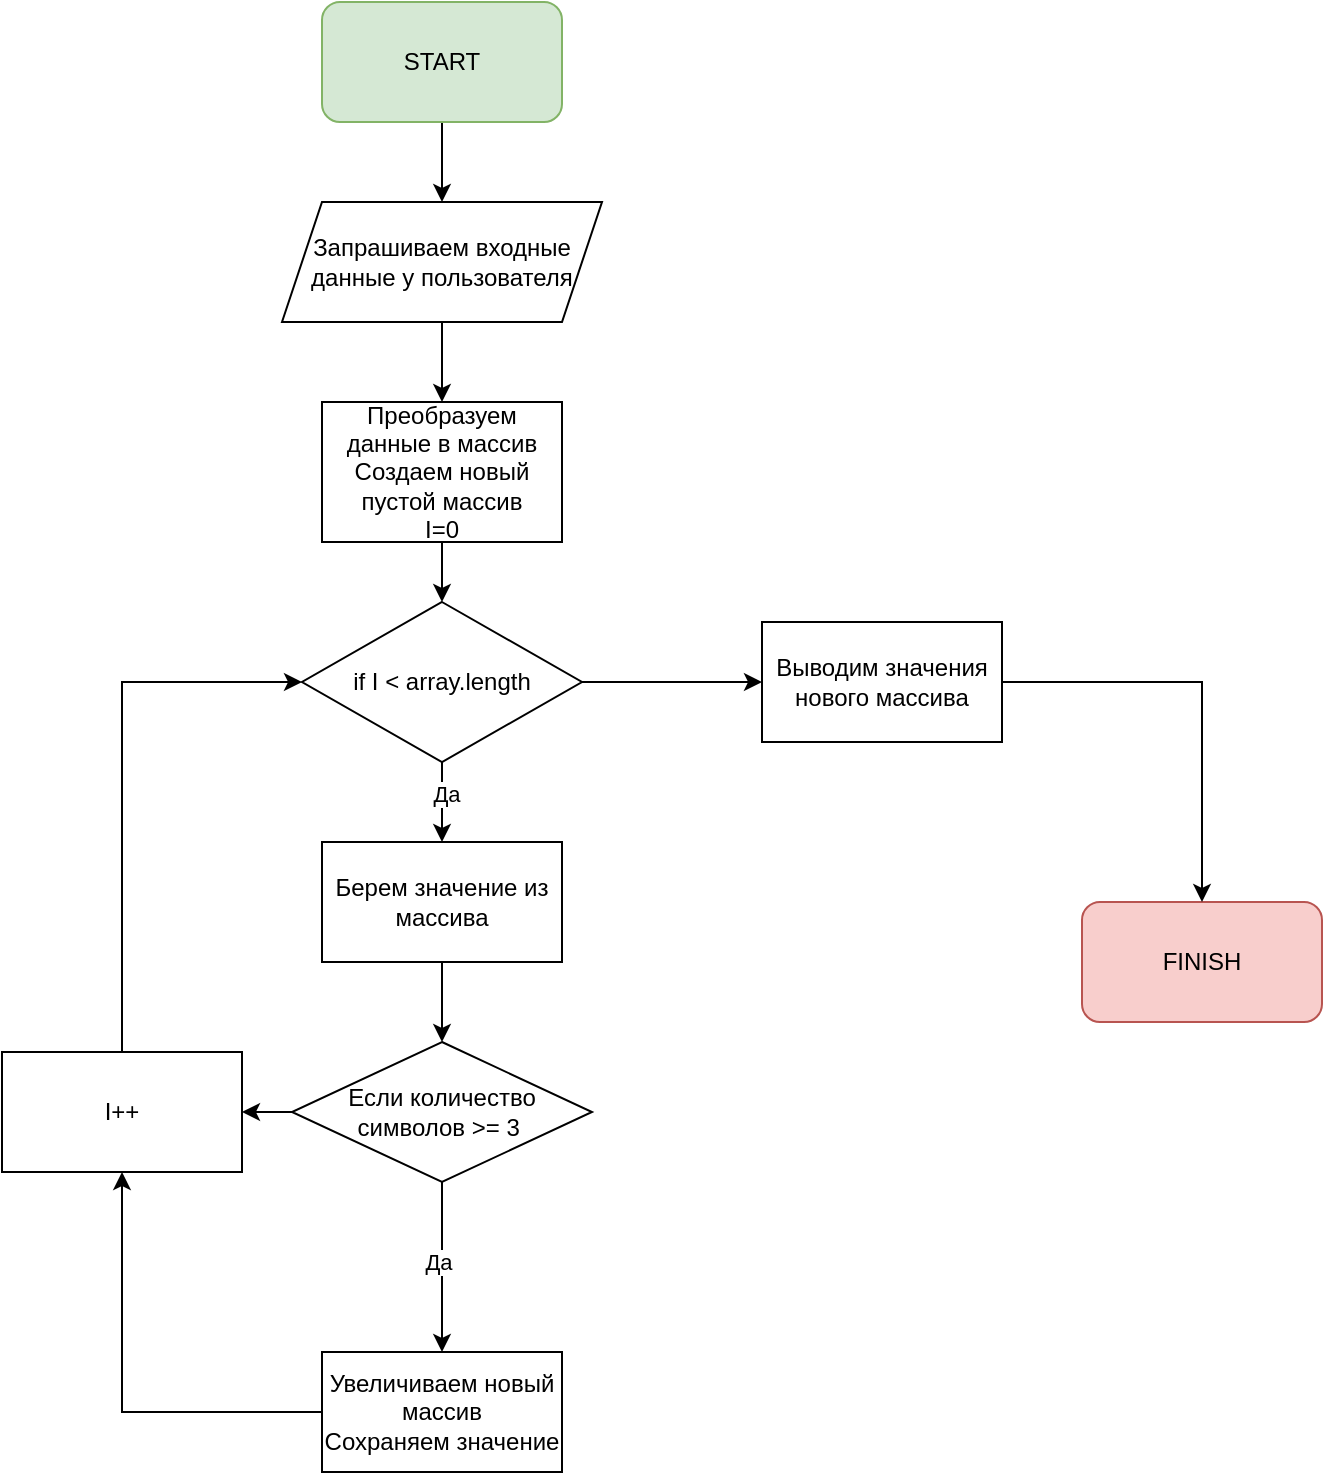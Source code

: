 <mxfile version="20.3.2" type="github">
  <diagram id="JC4m1XMrAAwa5jH7qGD0" name="Страница 1">
    <mxGraphModel dx="946" dy="645" grid="1" gridSize="10" guides="1" tooltips="1" connect="1" arrows="1" fold="1" page="1" pageScale="1" pageWidth="827" pageHeight="1169" math="0" shadow="0">
      <root>
        <mxCell id="0" />
        <mxCell id="1" parent="0" />
        <mxCell id="FwU6UB3aZ-FtTWnAnB2f-29" style="edgeStyle=orthogonalEdgeStyle;rounded=0;orthogonalLoop=1;jettySize=auto;html=1;exitX=0.5;exitY=1;exitDx=0;exitDy=0;entryX=0.5;entryY=0;entryDx=0;entryDy=0;" edge="1" parent="1" source="FwU6UB3aZ-FtTWnAnB2f-1" target="FwU6UB3aZ-FtTWnAnB2f-4">
          <mxGeometry relative="1" as="geometry" />
        </mxCell>
        <mxCell id="FwU6UB3aZ-FtTWnAnB2f-1" value="START" style="rounded=1;whiteSpace=wrap;html=1;fillColor=#d5e8d4;strokeColor=#82b366;" vertex="1" parent="1">
          <mxGeometry x="280" y="50" width="120" height="60" as="geometry" />
        </mxCell>
        <mxCell id="FwU6UB3aZ-FtTWnAnB2f-2" value="FINISH" style="rounded=1;whiteSpace=wrap;html=1;fillColor=#f8cecc;strokeColor=#b85450;" vertex="1" parent="1">
          <mxGeometry x="660" y="500" width="120" height="60" as="geometry" />
        </mxCell>
        <mxCell id="FwU6UB3aZ-FtTWnAnB2f-6" value="" style="edgeStyle=orthogonalEdgeStyle;rounded=0;orthogonalLoop=1;jettySize=auto;html=1;" edge="1" parent="1" source="FwU6UB3aZ-FtTWnAnB2f-4" target="FwU6UB3aZ-FtTWnAnB2f-5">
          <mxGeometry relative="1" as="geometry" />
        </mxCell>
        <mxCell id="FwU6UB3aZ-FtTWnAnB2f-4" value="Запрашиваем входные данные у пользователя" style="shape=parallelogram;perimeter=parallelogramPerimeter;whiteSpace=wrap;html=1;fixedSize=1;" vertex="1" parent="1">
          <mxGeometry x="260" y="150" width="160" height="60" as="geometry" />
        </mxCell>
        <mxCell id="FwU6UB3aZ-FtTWnAnB2f-19" value="" style="edgeStyle=orthogonalEdgeStyle;rounded=0;orthogonalLoop=1;jettySize=auto;html=1;" edge="1" parent="1" source="FwU6UB3aZ-FtTWnAnB2f-5" target="FwU6UB3aZ-FtTWnAnB2f-18">
          <mxGeometry relative="1" as="geometry" />
        </mxCell>
        <mxCell id="FwU6UB3aZ-FtTWnAnB2f-5" value="Преобразуем данные в массив&lt;br&gt;Создаем новый пустой массив&lt;br&gt;I=0" style="whiteSpace=wrap;html=1;" vertex="1" parent="1">
          <mxGeometry x="280" y="250" width="120" height="70" as="geometry" />
        </mxCell>
        <mxCell id="FwU6UB3aZ-FtTWnAnB2f-10" value="" style="edgeStyle=orthogonalEdgeStyle;rounded=0;orthogonalLoop=1;jettySize=auto;html=1;" edge="1" parent="1" source="FwU6UB3aZ-FtTWnAnB2f-7" target="FwU6UB3aZ-FtTWnAnB2f-9">
          <mxGeometry relative="1" as="geometry" />
        </mxCell>
        <mxCell id="FwU6UB3aZ-FtTWnAnB2f-7" value="Берем значение из массива" style="whiteSpace=wrap;html=1;" vertex="1" parent="1">
          <mxGeometry x="280" y="470" width="120" height="60" as="geometry" />
        </mxCell>
        <mxCell id="FwU6UB3aZ-FtTWnAnB2f-12" value="" style="edgeStyle=orthogonalEdgeStyle;rounded=0;orthogonalLoop=1;jettySize=auto;html=1;" edge="1" parent="1" source="FwU6UB3aZ-FtTWnAnB2f-9" target="FwU6UB3aZ-FtTWnAnB2f-11">
          <mxGeometry relative="1" as="geometry" />
        </mxCell>
        <mxCell id="FwU6UB3aZ-FtTWnAnB2f-13" value="Да" style="edgeLabel;html=1;align=center;verticalAlign=middle;resizable=0;points=[];" vertex="1" connectable="0" parent="FwU6UB3aZ-FtTWnAnB2f-12">
          <mxGeometry x="-0.059" y="-2" relative="1" as="geometry">
            <mxPoint as="offset" />
          </mxGeometry>
        </mxCell>
        <mxCell id="FwU6UB3aZ-FtTWnAnB2f-26" value="" style="edgeStyle=orthogonalEdgeStyle;rounded=0;orthogonalLoop=1;jettySize=auto;html=1;" edge="1" parent="1" source="FwU6UB3aZ-FtTWnAnB2f-9" target="FwU6UB3aZ-FtTWnAnB2f-25">
          <mxGeometry relative="1" as="geometry" />
        </mxCell>
        <mxCell id="FwU6UB3aZ-FtTWnAnB2f-9" value="Если количество символов &amp;gt;= 3&amp;nbsp;" style="rhombus;whiteSpace=wrap;html=1;" vertex="1" parent="1">
          <mxGeometry x="265" y="570" width="150" height="70" as="geometry" />
        </mxCell>
        <mxCell id="FwU6UB3aZ-FtTWnAnB2f-27" style="edgeStyle=orthogonalEdgeStyle;rounded=0;orthogonalLoop=1;jettySize=auto;html=1;entryX=0.5;entryY=1;entryDx=0;entryDy=0;" edge="1" parent="1" source="FwU6UB3aZ-FtTWnAnB2f-11" target="FwU6UB3aZ-FtTWnAnB2f-25">
          <mxGeometry relative="1" as="geometry" />
        </mxCell>
        <mxCell id="FwU6UB3aZ-FtTWnAnB2f-11" value="Увеличиваем новый массив&lt;br&gt;Сохраняем значение" style="whiteSpace=wrap;html=1;" vertex="1" parent="1">
          <mxGeometry x="280" y="725" width="120" height="60" as="geometry" />
        </mxCell>
        <mxCell id="FwU6UB3aZ-FtTWnAnB2f-20" style="edgeStyle=orthogonalEdgeStyle;rounded=0;orthogonalLoop=1;jettySize=auto;html=1;exitX=0.5;exitY=1;exitDx=0;exitDy=0;entryX=0.5;entryY=0;entryDx=0;entryDy=0;" edge="1" parent="1" source="FwU6UB3aZ-FtTWnAnB2f-18" target="FwU6UB3aZ-FtTWnAnB2f-7">
          <mxGeometry relative="1" as="geometry" />
        </mxCell>
        <mxCell id="FwU6UB3aZ-FtTWnAnB2f-21" value="Да" style="edgeLabel;html=1;align=center;verticalAlign=middle;resizable=0;points=[];" vertex="1" connectable="0" parent="FwU6UB3aZ-FtTWnAnB2f-20">
          <mxGeometry x="-0.2" y="2" relative="1" as="geometry">
            <mxPoint as="offset" />
          </mxGeometry>
        </mxCell>
        <mxCell id="FwU6UB3aZ-FtTWnAnB2f-23" value="" style="edgeStyle=orthogonalEdgeStyle;rounded=0;orthogonalLoop=1;jettySize=auto;html=1;" edge="1" parent="1" source="FwU6UB3aZ-FtTWnAnB2f-18" target="FwU6UB3aZ-FtTWnAnB2f-22">
          <mxGeometry relative="1" as="geometry" />
        </mxCell>
        <mxCell id="FwU6UB3aZ-FtTWnAnB2f-18" value="if I &amp;lt; array.length" style="rhombus;whiteSpace=wrap;html=1;" vertex="1" parent="1">
          <mxGeometry x="270" y="350" width="140" height="80" as="geometry" />
        </mxCell>
        <mxCell id="FwU6UB3aZ-FtTWnAnB2f-24" style="edgeStyle=orthogonalEdgeStyle;rounded=0;orthogonalLoop=1;jettySize=auto;html=1;exitX=1;exitY=0.5;exitDx=0;exitDy=0;entryX=0.5;entryY=0;entryDx=0;entryDy=0;" edge="1" parent="1" source="FwU6UB3aZ-FtTWnAnB2f-22" target="FwU6UB3aZ-FtTWnAnB2f-2">
          <mxGeometry relative="1" as="geometry" />
        </mxCell>
        <mxCell id="FwU6UB3aZ-FtTWnAnB2f-22" value="Выводим значения нового массива" style="whiteSpace=wrap;html=1;" vertex="1" parent="1">
          <mxGeometry x="500" y="360" width="120" height="60" as="geometry" />
        </mxCell>
        <mxCell id="FwU6UB3aZ-FtTWnAnB2f-28" style="edgeStyle=orthogonalEdgeStyle;rounded=0;orthogonalLoop=1;jettySize=auto;html=1;entryX=0;entryY=0.5;entryDx=0;entryDy=0;" edge="1" parent="1" source="FwU6UB3aZ-FtTWnAnB2f-25" target="FwU6UB3aZ-FtTWnAnB2f-18">
          <mxGeometry relative="1" as="geometry">
            <Array as="points">
              <mxPoint x="180" y="390" />
            </Array>
          </mxGeometry>
        </mxCell>
        <mxCell id="FwU6UB3aZ-FtTWnAnB2f-25" value="I++" style="whiteSpace=wrap;html=1;" vertex="1" parent="1">
          <mxGeometry x="120" y="575" width="120" height="60" as="geometry" />
        </mxCell>
      </root>
    </mxGraphModel>
  </diagram>
</mxfile>
